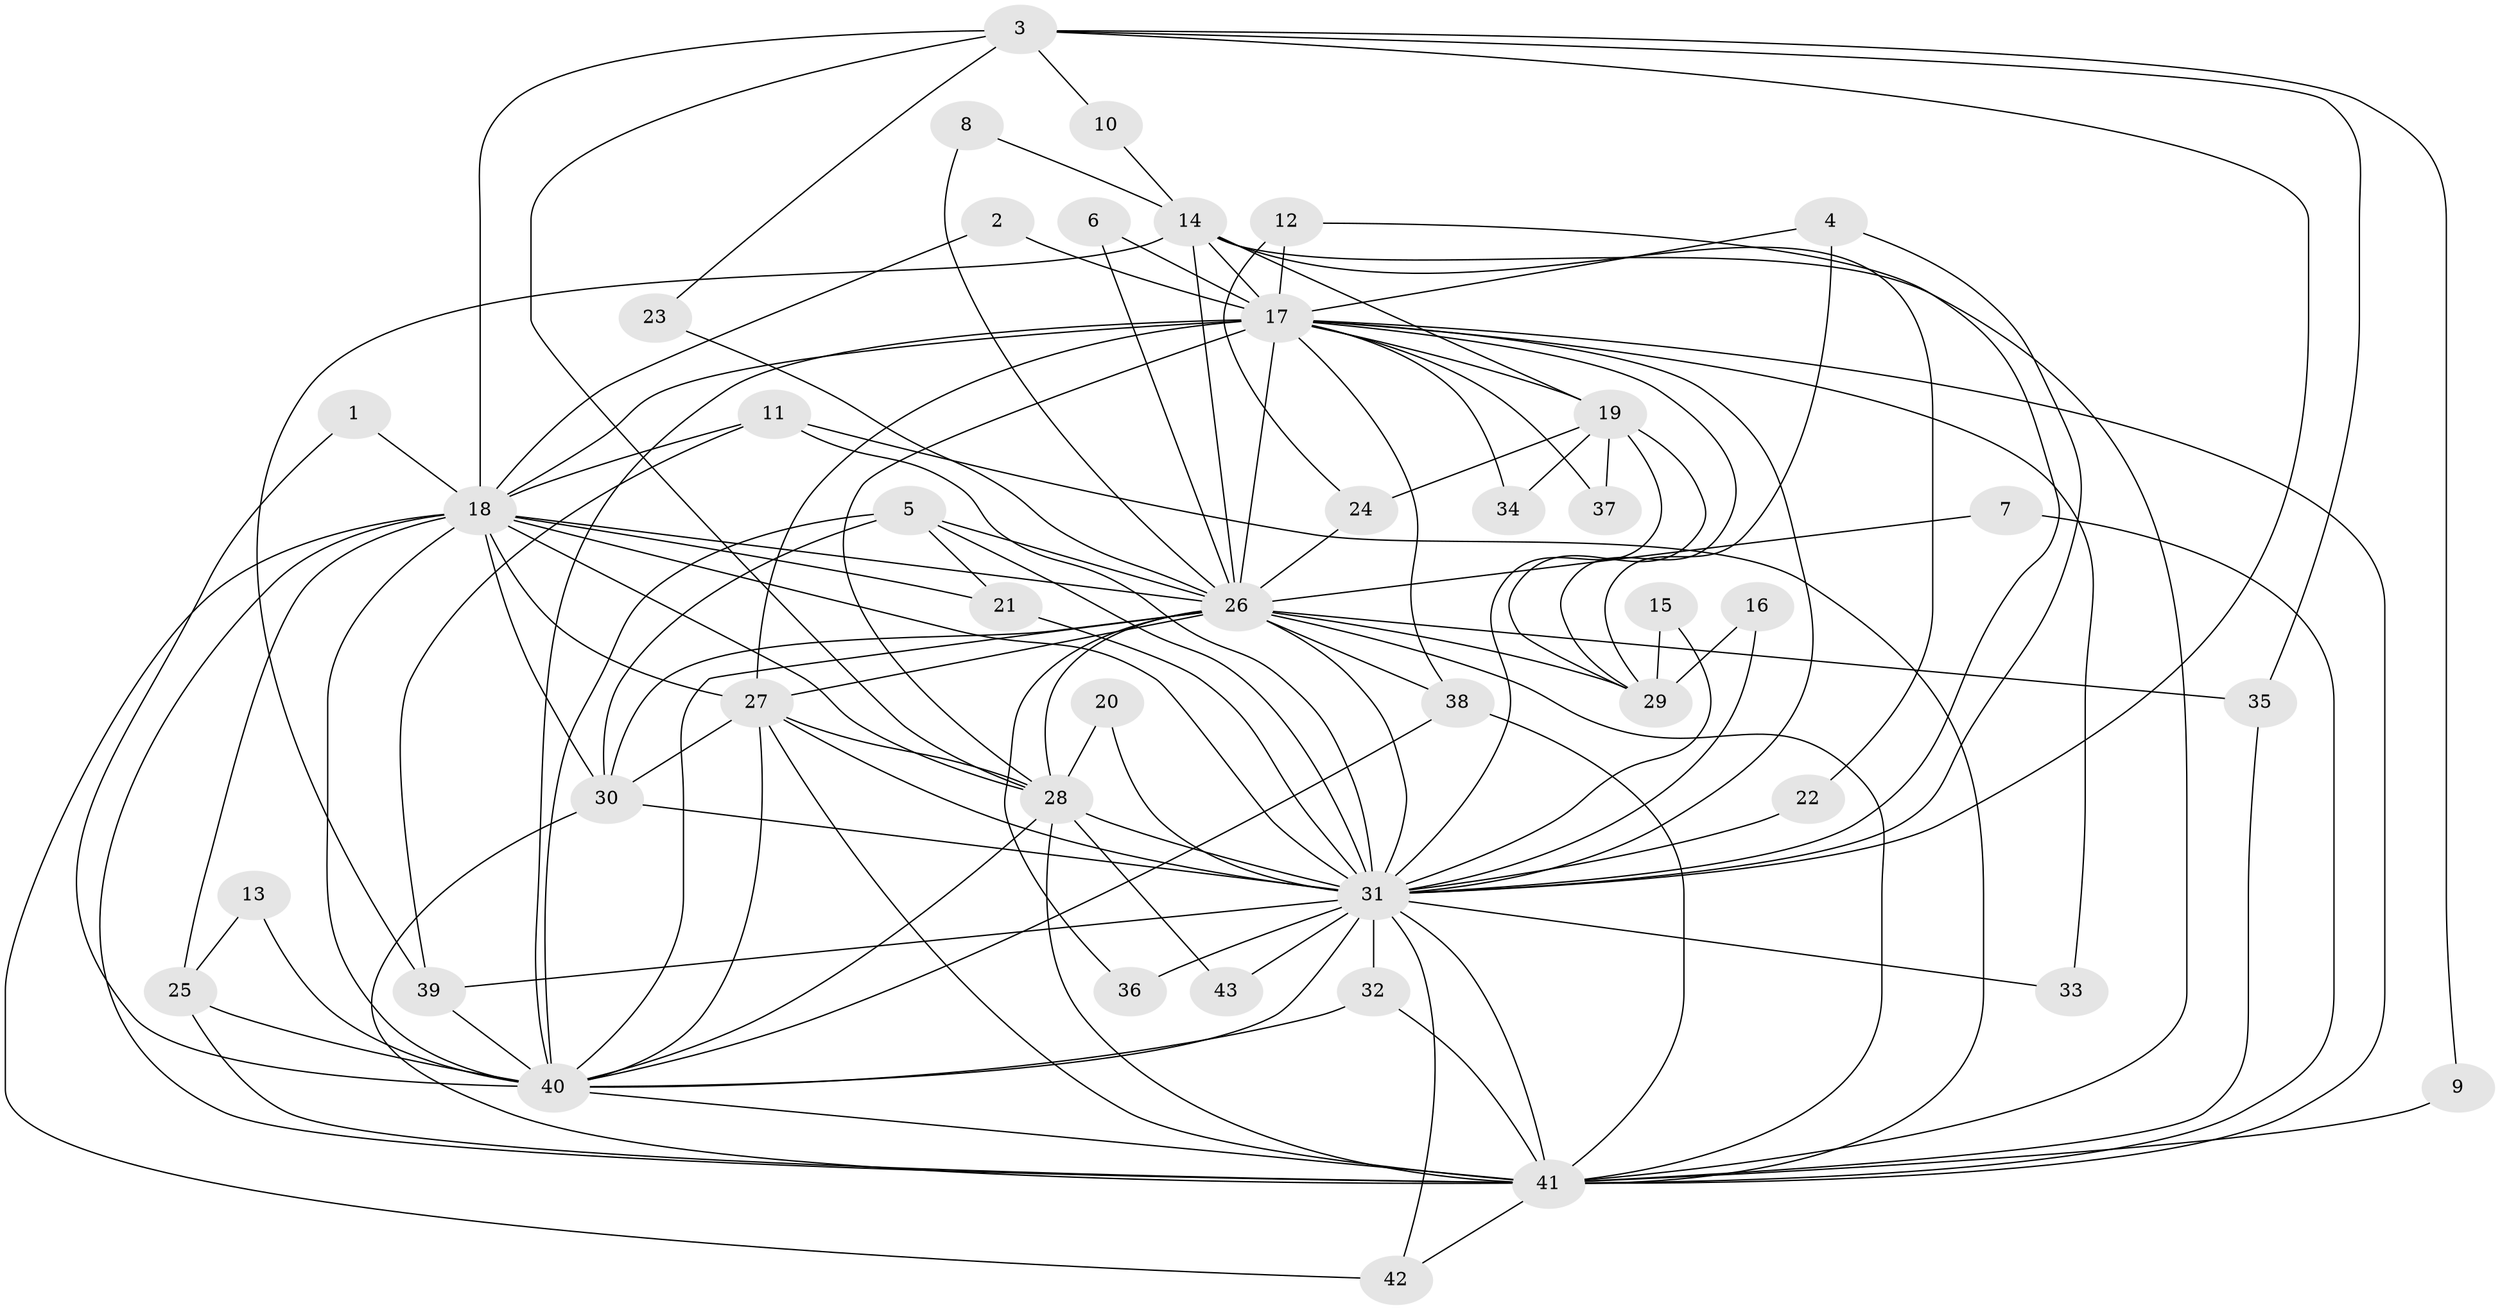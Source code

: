 // original degree distribution, {11: 0.011764705882352941, 22: 0.011764705882352941, 19: 0.011764705882352941, 27: 0.011764705882352941, 15: 0.011764705882352941, 21: 0.023529411764705882, 17: 0.011764705882352941, 16: 0.011764705882352941, 18: 0.011764705882352941, 6: 0.03529411764705882, 2: 0.5764705882352941, 4: 0.08235294117647059, 8: 0.011764705882352941, 3: 0.15294117647058825, 7: 0.011764705882352941, 5: 0.011764705882352941}
// Generated by graph-tools (version 1.1) at 2025/49/03/09/25 03:49:42]
// undirected, 43 vertices, 119 edges
graph export_dot {
graph [start="1"]
  node [color=gray90,style=filled];
  1;
  2;
  3;
  4;
  5;
  6;
  7;
  8;
  9;
  10;
  11;
  12;
  13;
  14;
  15;
  16;
  17;
  18;
  19;
  20;
  21;
  22;
  23;
  24;
  25;
  26;
  27;
  28;
  29;
  30;
  31;
  32;
  33;
  34;
  35;
  36;
  37;
  38;
  39;
  40;
  41;
  42;
  43;
  1 -- 18 [weight=1.0];
  1 -- 40 [weight=1.0];
  2 -- 17 [weight=1.0];
  2 -- 18 [weight=1.0];
  3 -- 9 [weight=1.0];
  3 -- 10 [weight=1.0];
  3 -- 18 [weight=2.0];
  3 -- 23 [weight=1.0];
  3 -- 28 [weight=1.0];
  3 -- 31 [weight=1.0];
  3 -- 35 [weight=1.0];
  4 -- 17 [weight=1.0];
  4 -- 29 [weight=1.0];
  4 -- 31 [weight=1.0];
  5 -- 21 [weight=1.0];
  5 -- 26 [weight=1.0];
  5 -- 30 [weight=1.0];
  5 -- 31 [weight=1.0];
  5 -- 40 [weight=2.0];
  6 -- 17 [weight=1.0];
  6 -- 26 [weight=1.0];
  7 -- 26 [weight=1.0];
  7 -- 41 [weight=1.0];
  8 -- 14 [weight=1.0];
  8 -- 26 [weight=1.0];
  9 -- 41 [weight=1.0];
  10 -- 14 [weight=1.0];
  11 -- 18 [weight=1.0];
  11 -- 31 [weight=1.0];
  11 -- 39 [weight=1.0];
  11 -- 41 [weight=1.0];
  12 -- 17 [weight=1.0];
  12 -- 24 [weight=1.0];
  12 -- 31 [weight=1.0];
  13 -- 25 [weight=1.0];
  13 -- 40 [weight=1.0];
  14 -- 17 [weight=1.0];
  14 -- 19 [weight=1.0];
  14 -- 22 [weight=1.0];
  14 -- 26 [weight=1.0];
  14 -- 39 [weight=1.0];
  14 -- 41 [weight=1.0];
  15 -- 29 [weight=1.0];
  15 -- 31 [weight=1.0];
  16 -- 29 [weight=1.0];
  16 -- 31 [weight=1.0];
  17 -- 18 [weight=2.0];
  17 -- 19 [weight=1.0];
  17 -- 26 [weight=4.0];
  17 -- 27 [weight=2.0];
  17 -- 28 [weight=2.0];
  17 -- 29 [weight=1.0];
  17 -- 31 [weight=4.0];
  17 -- 33 [weight=1.0];
  17 -- 34 [weight=1.0];
  17 -- 37 [weight=1.0];
  17 -- 38 [weight=2.0];
  17 -- 40 [weight=2.0];
  17 -- 41 [weight=2.0];
  18 -- 21 [weight=1.0];
  18 -- 25 [weight=1.0];
  18 -- 26 [weight=1.0];
  18 -- 27 [weight=2.0];
  18 -- 28 [weight=1.0];
  18 -- 30 [weight=1.0];
  18 -- 31 [weight=3.0];
  18 -- 40 [weight=1.0];
  18 -- 41 [weight=1.0];
  18 -- 42 [weight=1.0];
  19 -- 24 [weight=1.0];
  19 -- 29 [weight=1.0];
  19 -- 31 [weight=1.0];
  19 -- 34 [weight=1.0];
  19 -- 37 [weight=1.0];
  20 -- 28 [weight=1.0];
  20 -- 31 [weight=1.0];
  21 -- 31 [weight=1.0];
  22 -- 31 [weight=1.0];
  23 -- 26 [weight=1.0];
  24 -- 26 [weight=1.0];
  25 -- 40 [weight=1.0];
  25 -- 41 [weight=1.0];
  26 -- 27 [weight=1.0];
  26 -- 28 [weight=2.0];
  26 -- 29 [weight=1.0];
  26 -- 30 [weight=1.0];
  26 -- 31 [weight=2.0];
  26 -- 35 [weight=1.0];
  26 -- 36 [weight=1.0];
  26 -- 38 [weight=1.0];
  26 -- 40 [weight=1.0];
  26 -- 41 [weight=2.0];
  27 -- 28 [weight=2.0];
  27 -- 30 [weight=1.0];
  27 -- 31 [weight=2.0];
  27 -- 40 [weight=1.0];
  27 -- 41 [weight=1.0];
  28 -- 31 [weight=4.0];
  28 -- 40 [weight=1.0];
  28 -- 41 [weight=1.0];
  28 -- 43 [weight=1.0];
  30 -- 31 [weight=1.0];
  30 -- 41 [weight=1.0];
  31 -- 32 [weight=2.0];
  31 -- 33 [weight=1.0];
  31 -- 36 [weight=1.0];
  31 -- 39 [weight=1.0];
  31 -- 40 [weight=2.0];
  31 -- 41 [weight=3.0];
  31 -- 42 [weight=1.0];
  31 -- 43 [weight=1.0];
  32 -- 40 [weight=1.0];
  32 -- 41 [weight=1.0];
  35 -- 41 [weight=1.0];
  38 -- 40 [weight=1.0];
  38 -- 41 [weight=1.0];
  39 -- 40 [weight=1.0];
  40 -- 41 [weight=1.0];
  41 -- 42 [weight=1.0];
}
